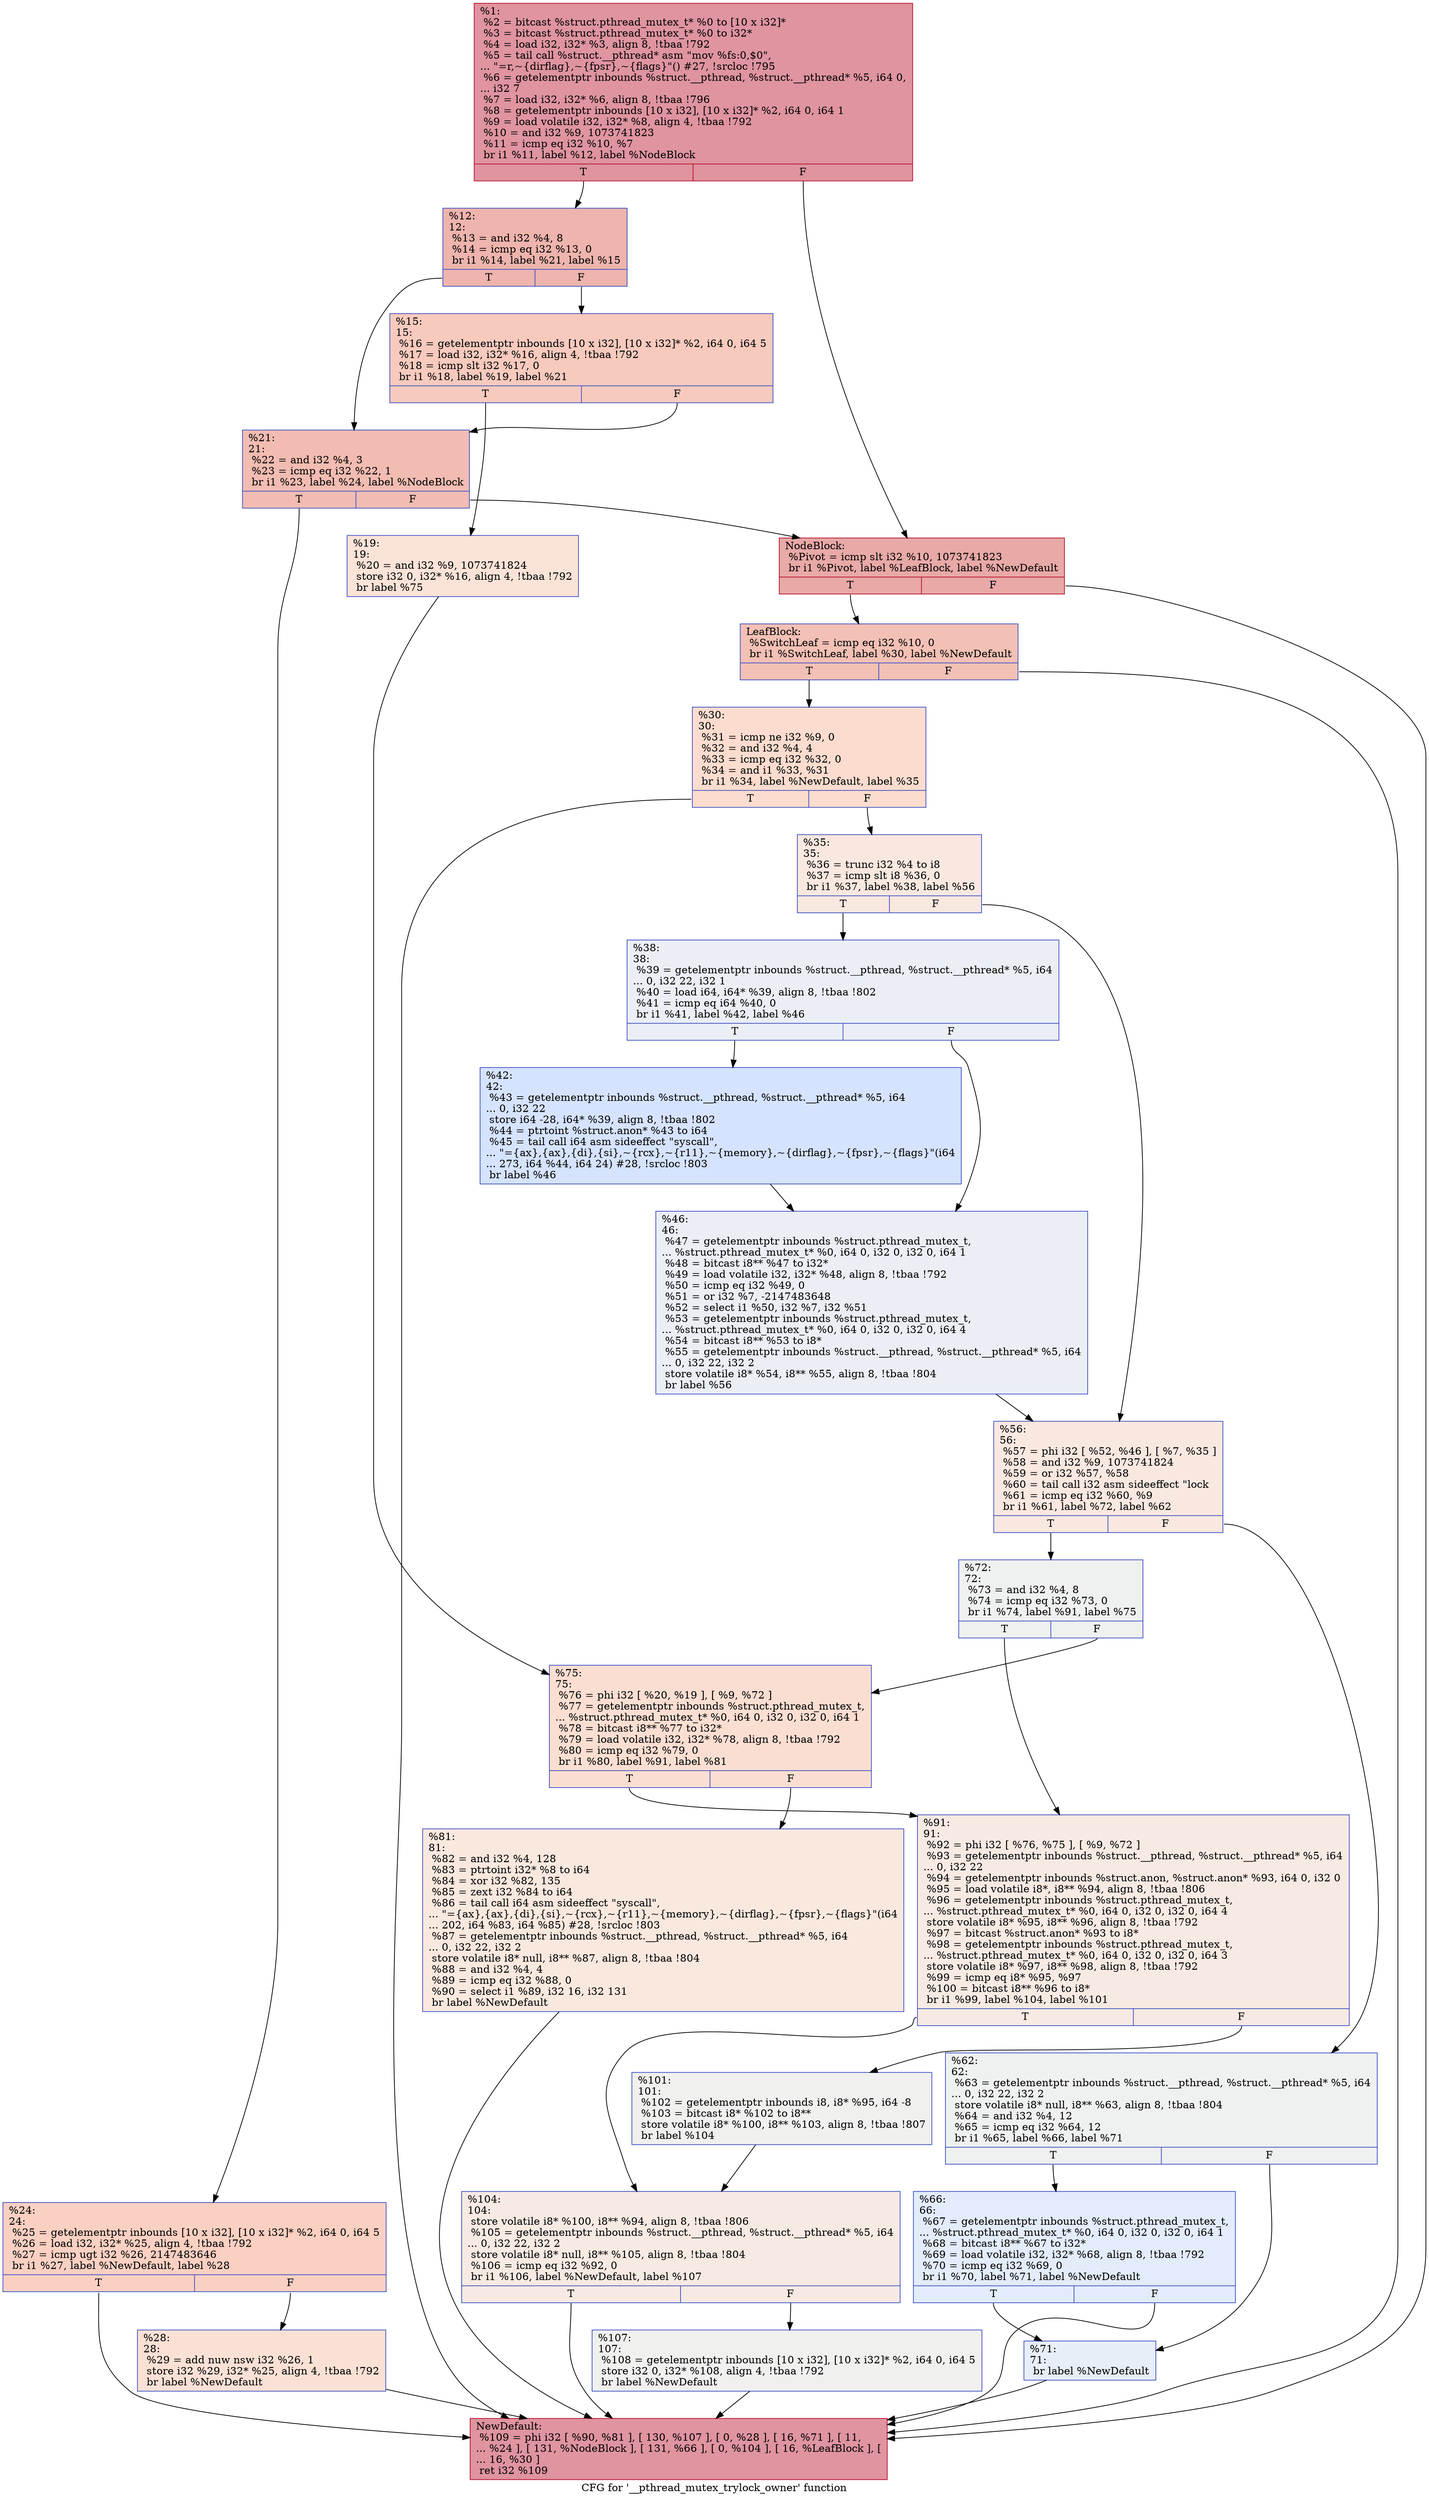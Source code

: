 digraph "CFG for '__pthread_mutex_trylock_owner' function" {
	label="CFG for '__pthread_mutex_trylock_owner' function";

	Node0x2467120 [shape=record,color="#b70d28ff", style=filled, fillcolor="#b70d2870",label="{%1:\l  %2 = bitcast %struct.pthread_mutex_t* %0 to [10 x i32]*\l  %3 = bitcast %struct.pthread_mutex_t* %0 to i32*\l  %4 = load i32, i32* %3, align 8, !tbaa !792\l  %5 = tail call %struct.__pthread* asm \"mov %fs:0,$0\",\l... \"=r,~\{dirflag\},~\{fpsr\},~\{flags\}\"() #27, !srcloc !795\l  %6 = getelementptr inbounds %struct.__pthread, %struct.__pthread* %5, i64 0,\l... i32 7\l  %7 = load i32, i32* %6, align 8, !tbaa !796\l  %8 = getelementptr inbounds [10 x i32], [10 x i32]* %2, i64 0, i64 1\l  %9 = load volatile i32, i32* %8, align 4, !tbaa !792\l  %10 = and i32 %9, 1073741823\l  %11 = icmp eq i32 %10, %7\l  br i1 %11, label %12, label %NodeBlock\l|{<s0>T|<s1>F}}"];
	Node0x2467120:s0 -> Node0x2467910;
	Node0x2467120:s1 -> Node0x2467af0;
	Node0x2467910 [shape=record,color="#3d50c3ff", style=filled, fillcolor="#d8564670",label="{%12:\l12:                                               \l  %13 = and i32 %4, 8\l  %14 = icmp eq i32 %13, 0\l  br i1 %14, label %21, label %15\l|{<s0>T|<s1>F}}"];
	Node0x2467910:s0 -> Node0x2467a00;
	Node0x2467910:s1 -> Node0x2467960;
	Node0x2467960 [shape=record,color="#3d50c3ff", style=filled, fillcolor="#ef886b70",label="{%15:\l15:                                               \l  %16 = getelementptr inbounds [10 x i32], [10 x i32]* %2, i64 0, i64 5\l  %17 = load i32, i32* %16, align 4, !tbaa !792\l  %18 = icmp slt i32 %17, 0\l  br i1 %18, label %19, label %21\l|{<s0>T|<s1>F}}"];
	Node0x2467960:s0 -> Node0x24679b0;
	Node0x2467960:s1 -> Node0x2467a00;
	Node0x24679b0 [shape=record,color="#3d50c3ff", style=filled, fillcolor="#f6bfa670",label="{%19:\l19:                                               \l  %20 = and i32 %9, 1073741824\l  store i32 0, i32* %16, align 4, !tbaa !792\l  br label %75\l}"];
	Node0x24679b0 -> Node0x2467eb0;
	Node0x2467a00 [shape=record,color="#3d50c3ff", style=filled, fillcolor="#e1675170",label="{%21:\l21:                                               \l  %22 = and i32 %4, 3\l  %23 = icmp eq i32 %22, 1\l  br i1 %23, label %24, label %NodeBlock\l|{<s0>T|<s1>F}}"];
	Node0x2467a00:s0 -> Node0x2467a50;
	Node0x2467a00:s1 -> Node0x2467af0;
	Node0x2467a50 [shape=record,color="#3d50c3ff", style=filled, fillcolor="#f3947570",label="{%24:\l24:                                               \l  %25 = getelementptr inbounds [10 x i32], [10 x i32]* %2, i64 0, i64 5\l  %26 = load i32, i32* %25, align 4, !tbaa !792\l  %27 = icmp ugt i32 %26, 2147483646\l  br i1 %27, label %NewDefault, label %28\l|{<s0>T|<s1>F}}"];
	Node0x2467a50:s0 -> Node0x2468090;
	Node0x2467a50:s1 -> Node0x2467aa0;
	Node0x2467aa0 [shape=record,color="#3d50c3ff", style=filled, fillcolor="#f7bca170",label="{%28:\l28:                                               \l  %29 = add nuw nsw i32 %26, 1\l  store i32 %29, i32* %25, align 4, !tbaa !792\l  br label %NewDefault\l}"];
	Node0x2467aa0 -> Node0x2468090;
	Node0x2467af0 [shape=record,color="#b70d28ff", style=filled, fillcolor="#ca3b3770",label="{NodeBlock:                                        \l  %Pivot = icmp slt i32 %10, 1073741823\l  br i1 %Pivot, label %LeafBlock, label %NewDefault\l|{<s0>T|<s1>F}}"];
	Node0x2467af0:s0 -> Node0x2467b40;
	Node0x2467af0:s1 -> Node0x2468090;
	Node0x2467b40 [shape=record,color="#3d50c3ff", style=filled, fillcolor="#e5705870",label="{LeafBlock:                                        \l  %SwitchLeaf = icmp eq i32 %10, 0\l  br i1 %SwitchLeaf, label %30, label %NewDefault\l|{<s0>T|<s1>F}}"];
	Node0x2467b40:s0 -> Node0x2467b90;
	Node0x2467b40:s1 -> Node0x2468090;
	Node0x2467b90 [shape=record,color="#3d50c3ff", style=filled, fillcolor="#f7af9170",label="{%30:\l30:                                               \l  %31 = icmp ne i32 %9, 0\l  %32 = and i32 %4, 4\l  %33 = icmp eq i32 %32, 0\l  %34 = and i1 %33, %31\l  br i1 %34, label %NewDefault, label %35\l|{<s0>T|<s1>F}}"];
	Node0x2467b90:s0 -> Node0x2468090;
	Node0x2467b90:s1 -> Node0x2467be0;
	Node0x2467be0 [shape=record,color="#3d50c3ff", style=filled, fillcolor="#f1ccb870",label="{%35:\l35:                                               \l  %36 = trunc i32 %4 to i8\l  %37 = icmp slt i8 %36, 0\l  br i1 %37, label %38, label %56\l|{<s0>T|<s1>F}}"];
	Node0x2467be0:s0 -> Node0x2467c30;
	Node0x2467be0:s1 -> Node0x2467d20;
	Node0x2467c30 [shape=record,color="#3d50c3ff", style=filled, fillcolor="#d1dae970",label="{%38:\l38:                                               \l  %39 = getelementptr inbounds %struct.__pthread, %struct.__pthread* %5, i64\l... 0, i32 22, i32 1\l  %40 = load i64, i64* %39, align 8, !tbaa !802\l  %41 = icmp eq i64 %40, 0\l  br i1 %41, label %42, label %46\l|{<s0>T|<s1>F}}"];
	Node0x2467c30:s0 -> Node0x2467c80;
	Node0x2467c30:s1 -> Node0x2467cd0;
	Node0x2467c80 [shape=record,color="#3d50c3ff", style=filled, fillcolor="#a1c0ff70",label="{%42:\l42:                                               \l  %43 = getelementptr inbounds %struct.__pthread, %struct.__pthread* %5, i64\l... 0, i32 22\l  store i64 -28, i64* %39, align 8, !tbaa !802\l  %44 = ptrtoint %struct.anon* %43 to i64\l  %45 = tail call i64 asm sideeffect \"syscall\",\l... \"=\{ax\},\{ax\},\{di\},\{si\},~\{rcx\},~\{r11\},~\{memory\},~\{dirflag\},~\{fpsr\},~\{flags\}\"(i64\l... 273, i64 %44, i64 24) #28, !srcloc !803\l  br label %46\l}"];
	Node0x2467c80 -> Node0x2467cd0;
	Node0x2467cd0 [shape=record,color="#3d50c3ff", style=filled, fillcolor="#d1dae970",label="{%46:\l46:                                               \l  %47 = getelementptr inbounds %struct.pthread_mutex_t,\l... %struct.pthread_mutex_t* %0, i64 0, i32 0, i32 0, i64 1\l  %48 = bitcast i8** %47 to i32*\l  %49 = load volatile i32, i32* %48, align 8, !tbaa !792\l  %50 = icmp eq i32 %49, 0\l  %51 = or i32 %7, -2147483648\l  %52 = select i1 %50, i32 %7, i32 %51\l  %53 = getelementptr inbounds %struct.pthread_mutex_t,\l... %struct.pthread_mutex_t* %0, i64 0, i32 0, i32 0, i64 4\l  %54 = bitcast i8** %53 to i8*\l  %55 = getelementptr inbounds %struct.__pthread, %struct.__pthread* %5, i64\l... 0, i32 22, i32 2\l  store volatile i8* %54, i8** %55, align 8, !tbaa !804\l  br label %56\l}"];
	Node0x2467cd0 -> Node0x2467d20;
	Node0x2467d20 [shape=record,color="#3d50c3ff", style=filled, fillcolor="#f1ccb870",label="{%56:\l56:                                               \l  %57 = phi i32 [ %52, %46 ], [ %7, %35 ]\l  %58 = and i32 %9, 1073741824\l  %59 = or i32 %57, %58\l  %60 = tail call i32 asm sideeffect \"lock \l  %61 = icmp eq i32 %60, %9\l  br i1 %61, label %72, label %62\l|{<s0>T|<s1>F}}"];
	Node0x2467d20:s0 -> Node0x2467e60;
	Node0x2467d20:s1 -> Node0x2467d70;
	Node0x2467d70 [shape=record,color="#3d50c3ff", style=filled, fillcolor="#dbdcde70",label="{%62:\l62:                                               \l  %63 = getelementptr inbounds %struct.__pthread, %struct.__pthread* %5, i64\l... 0, i32 22, i32 2\l  store volatile i8* null, i8** %63, align 8, !tbaa !804\l  %64 = and i32 %4, 12\l  %65 = icmp eq i32 %64, 12\l  br i1 %65, label %66, label %71\l|{<s0>T|<s1>F}}"];
	Node0x2467d70:s0 -> Node0x2467dc0;
	Node0x2467d70:s1 -> Node0x2467e10;
	Node0x2467dc0 [shape=record,color="#3d50c3ff", style=filled, fillcolor="#bfd3f670",label="{%66:\l66:                                               \l  %67 = getelementptr inbounds %struct.pthread_mutex_t,\l... %struct.pthread_mutex_t* %0, i64 0, i32 0, i32 0, i64 1\l  %68 = bitcast i8** %67 to i32*\l  %69 = load volatile i32, i32* %68, align 8, !tbaa !792\l  %70 = icmp eq i32 %69, 0\l  br i1 %70, label %71, label %NewDefault\l|{<s0>T|<s1>F}}"];
	Node0x2467dc0:s0 -> Node0x2467e10;
	Node0x2467dc0:s1 -> Node0x2468090;
	Node0x2467e10 [shape=record,color="#3d50c3ff", style=filled, fillcolor="#cbd8ee70",label="{%71:\l71:                                               \l  br label %NewDefault\l}"];
	Node0x2467e10 -> Node0x2468090;
	Node0x2467e60 [shape=record,color="#3d50c3ff", style=filled, fillcolor="#dbdcde70",label="{%72:\l72:                                               \l  %73 = and i32 %4, 8\l  %74 = icmp eq i32 %73, 0\l  br i1 %74, label %91, label %75\l|{<s0>T|<s1>F}}"];
	Node0x2467e60:s0 -> Node0x2467f50;
	Node0x2467e60:s1 -> Node0x2467eb0;
	Node0x2467eb0 [shape=record,color="#3d50c3ff", style=filled, fillcolor="#f7b59970",label="{%75:\l75:                                               \l  %76 = phi i32 [ %20, %19 ], [ %9, %72 ]\l  %77 = getelementptr inbounds %struct.pthread_mutex_t,\l... %struct.pthread_mutex_t* %0, i64 0, i32 0, i32 0, i64 1\l  %78 = bitcast i8** %77 to i32*\l  %79 = load volatile i32, i32* %78, align 8, !tbaa !792\l  %80 = icmp eq i32 %79, 0\l  br i1 %80, label %91, label %81\l|{<s0>T|<s1>F}}"];
	Node0x2467eb0:s0 -> Node0x2467f50;
	Node0x2467eb0:s1 -> Node0x2467f00;
	Node0x2467f00 [shape=record,color="#3d50c3ff", style=filled, fillcolor="#f2cab570",label="{%81:\l81:                                               \l  %82 = and i32 %4, 128\l  %83 = ptrtoint i32* %8 to i64\l  %84 = xor i32 %82, 135\l  %85 = zext i32 %84 to i64\l  %86 = tail call i64 asm sideeffect \"syscall\",\l... \"=\{ax\},\{ax\},\{di\},\{si\},~\{rcx\},~\{r11\},~\{memory\},~\{dirflag\},~\{fpsr\},~\{flags\}\"(i64\l... 202, i64 %83, i64 %85) #28, !srcloc !803\l  %87 = getelementptr inbounds %struct.__pthread, %struct.__pthread* %5, i64\l... 0, i32 22, i32 2\l  store volatile i8* null, i8** %87, align 8, !tbaa !804\l  %88 = and i32 %4, 4\l  %89 = icmp eq i32 %88, 0\l  %90 = select i1 %89, i32 16, i32 131\l  br label %NewDefault\l}"];
	Node0x2467f00 -> Node0x2468090;
	Node0x2467f50 [shape=record,color="#3d50c3ff", style=filled, fillcolor="#eed0c070",label="{%91:\l91:                                               \l  %92 = phi i32 [ %76, %75 ], [ %9, %72 ]\l  %93 = getelementptr inbounds %struct.__pthread, %struct.__pthread* %5, i64\l... 0, i32 22\l  %94 = getelementptr inbounds %struct.anon, %struct.anon* %93, i64 0, i32 0\l  %95 = load volatile i8*, i8** %94, align 8, !tbaa !806\l  %96 = getelementptr inbounds %struct.pthread_mutex_t,\l... %struct.pthread_mutex_t* %0, i64 0, i32 0, i32 0, i64 4\l  store volatile i8* %95, i8** %96, align 8, !tbaa !792\l  %97 = bitcast %struct.anon* %93 to i8*\l  %98 = getelementptr inbounds %struct.pthread_mutex_t,\l... %struct.pthread_mutex_t* %0, i64 0, i32 0, i32 0, i64 3\l  store volatile i8* %97, i8** %98, align 8, !tbaa !792\l  %99 = icmp eq i8* %95, %97\l  %100 = bitcast i8** %96 to i8*\l  br i1 %99, label %104, label %101\l|{<s0>T|<s1>F}}"];
	Node0x2467f50:s0 -> Node0x2467ff0;
	Node0x2467f50:s1 -> Node0x2467fa0;
	Node0x2467fa0 [shape=record,color="#3d50c3ff", style=filled, fillcolor="#dedcdb70",label="{%101:\l101:                                              \l  %102 = getelementptr inbounds i8, i8* %95, i64 -8\l  %103 = bitcast i8* %102 to i8**\l  store volatile i8* %100, i8** %103, align 8, !tbaa !807\l  br label %104\l}"];
	Node0x2467fa0 -> Node0x2467ff0;
	Node0x2467ff0 [shape=record,color="#3d50c3ff", style=filled, fillcolor="#eed0c070",label="{%104:\l104:                                              \l  store volatile i8* %100, i8** %94, align 8, !tbaa !806\l  %105 = getelementptr inbounds %struct.__pthread, %struct.__pthread* %5, i64\l... 0, i32 22, i32 2\l  store volatile i8* null, i8** %105, align 8, !tbaa !804\l  %106 = icmp eq i32 %92, 0\l  br i1 %106, label %NewDefault, label %107\l|{<s0>T|<s1>F}}"];
	Node0x2467ff0:s0 -> Node0x2468090;
	Node0x2467ff0:s1 -> Node0x2468040;
	Node0x2468040 [shape=record,color="#3d50c3ff", style=filled, fillcolor="#dedcdb70",label="{%107:\l107:                                              \l  %108 = getelementptr inbounds [10 x i32], [10 x i32]* %2, i64 0, i64 5\l  store i32 0, i32* %108, align 4, !tbaa !792\l  br label %NewDefault\l}"];
	Node0x2468040 -> Node0x2468090;
	Node0x2468090 [shape=record,color="#b70d28ff", style=filled, fillcolor="#b70d2870",label="{NewDefault:                                       \l  %109 = phi i32 [ %90, %81 ], [ 130, %107 ], [ 0, %28 ], [ 16, %71 ], [ 11,\l... %24 ], [ 131, %NodeBlock ], [ 131, %66 ], [ 0, %104 ], [ 16, %LeafBlock ], [\l... 16, %30 ]\l  ret i32 %109\l}"];
}
